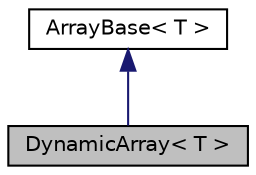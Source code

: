digraph "DynamicArray&lt; T &gt;"
{
  edge [fontname="Helvetica",fontsize="10",labelfontname="Helvetica",labelfontsize="10"];
  node [fontname="Helvetica",fontsize="10",shape=record];
  Node1 [label="DynamicArray\< T \>",height=0.2,width=0.4,color="black", fillcolor="grey75", style="filled", fontcolor="black"];
  Node2 -> Node1 [dir="back",color="midnightblue",fontsize="10",style="solid",fontname="Helvetica"];
  Node2 [label="ArrayBase\< T \>",height=0.2,width=0.4,color="black", fillcolor="white", style="filled",URL="$d2/daa/classArrayBase.html",tooltip="Base class for array-like structures. "];
}
